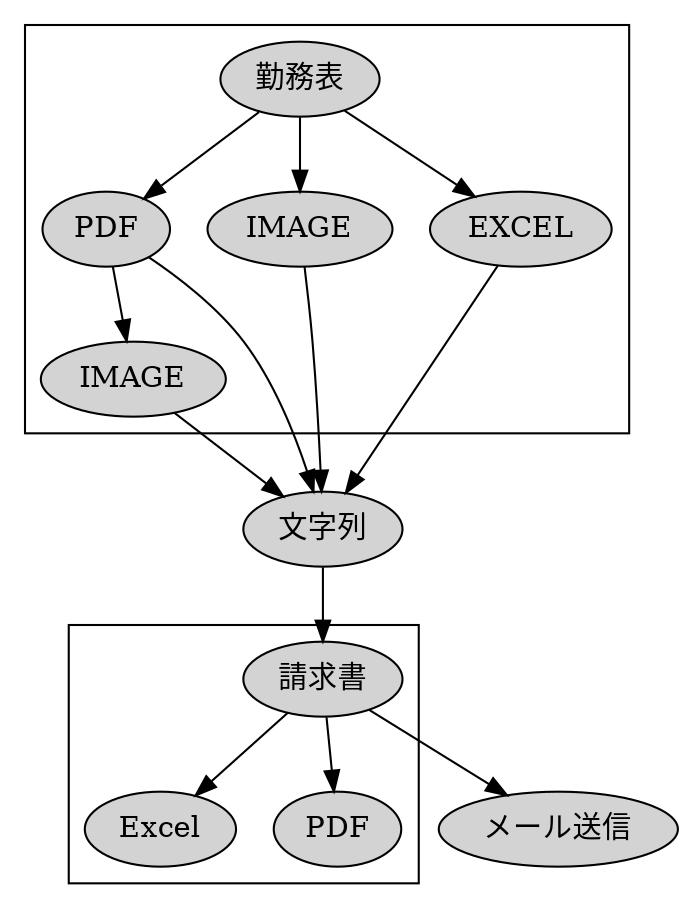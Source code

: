 // dot -Tpng source.dot -otarget.png

digraph graph_name {
	graph [
		charset = "UTF-8";
	];

	node [
		colorscheme = "rdylgn11",
		style = "solid,filled"
	];

	edge [
		style = solid,
		fontsize = 14
	];

	subgraph cluster_1 {
		OIMG [label = "IMAGE"];
		TIMETABLE [label = "勤務表"];
		TIMETABLE -> OIMG;
		TIMETABLE -> EXCEL;
		TIMETABLE -> PDF;
		PDF -> IMAGE ;
	
	}
	STRING   [label = "文字列"];
	subgraph cluster_2 {
		INVOICE [label = "請求書"];
		OPDF	[label = "PDF"];
		Excel	[label = "Excel"];
		INVOICE -> OPDF;
		INVOICE -> Excel;
	}
	email [label = "メール送信"];

	PDF -> STRING;
	OIMG -> STRING;
	EXCEL -> STRING;
	IMAGE -> STRING;
	STRING -> INVOICE;
	INVOICE -> email ;

}
